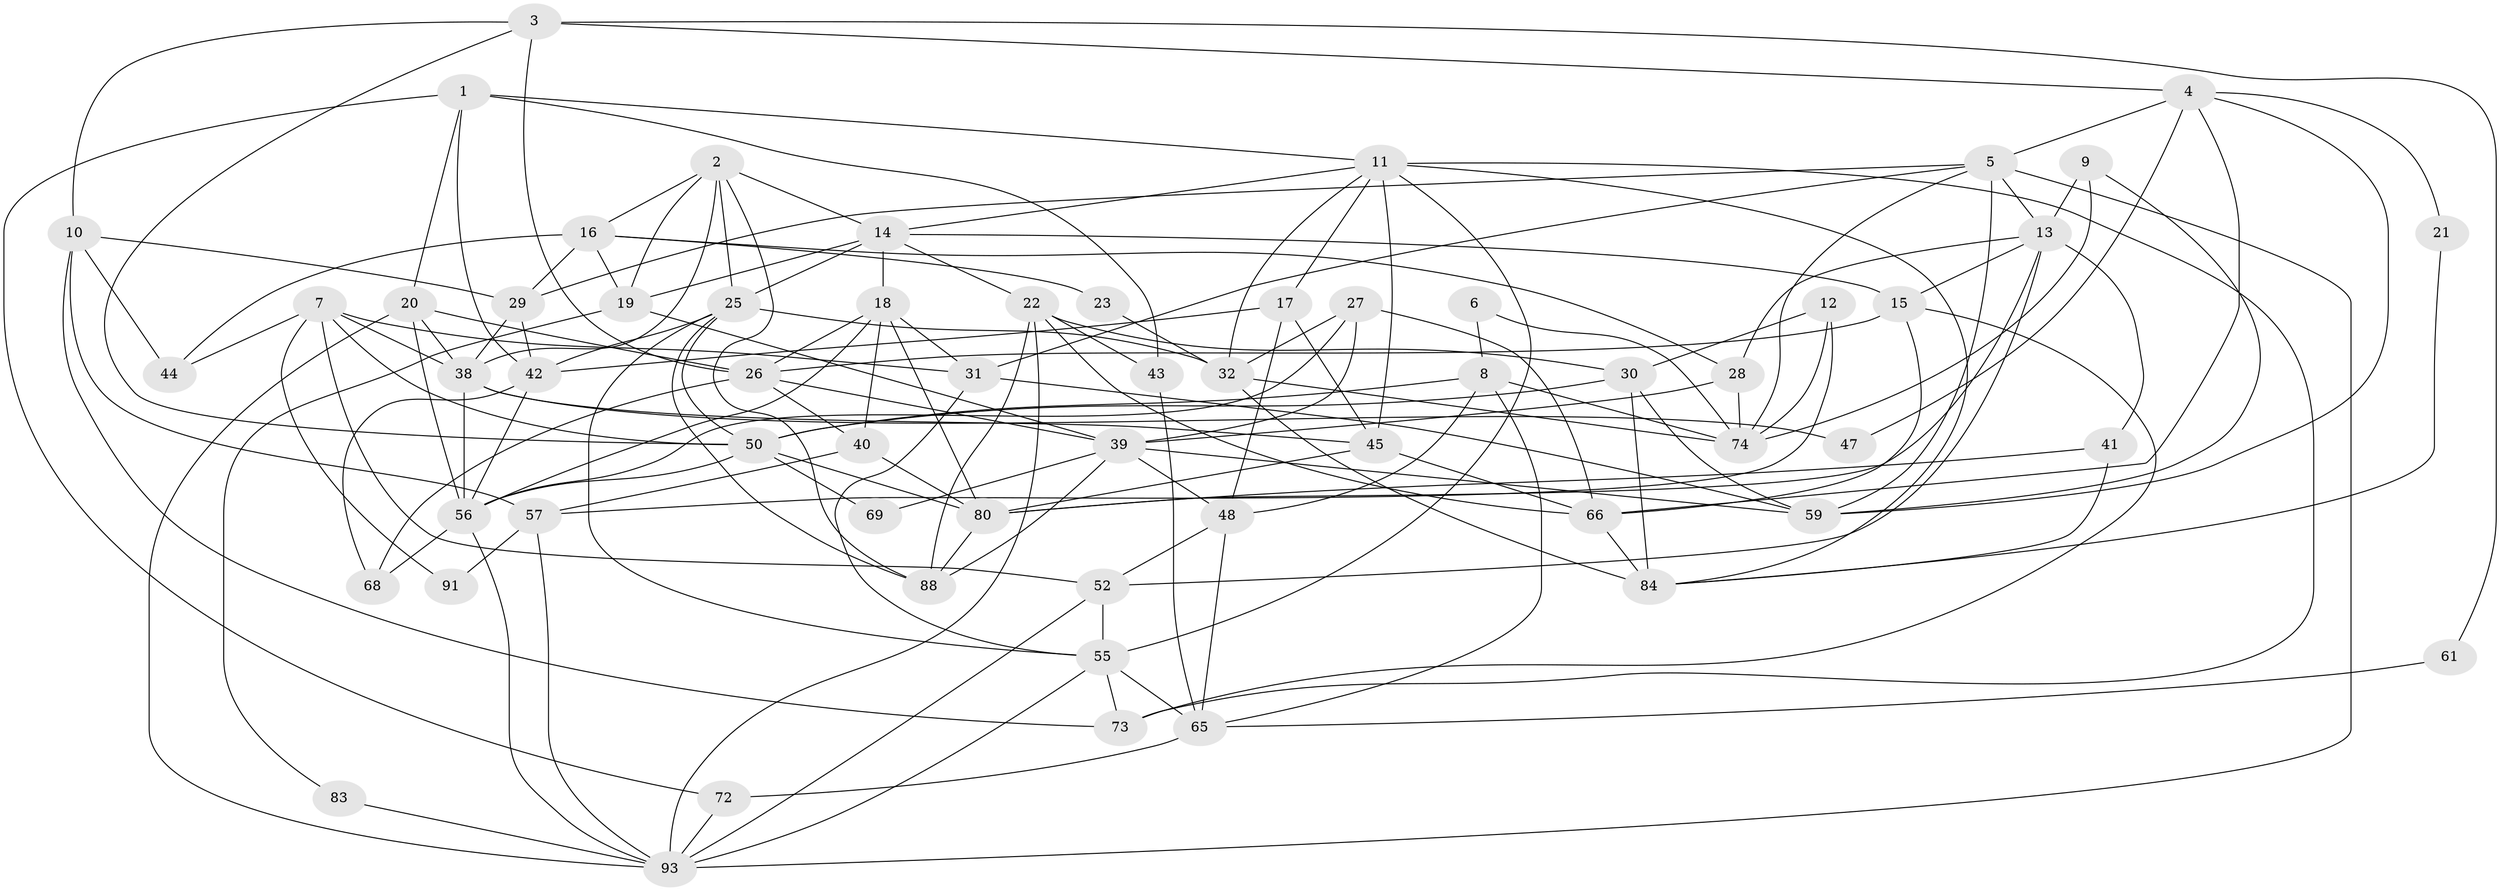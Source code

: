 // original degree distribution, {3: 0.25, 5: 0.19, 4: 0.25, 2: 0.15, 6: 0.12, 7: 0.04}
// Generated by graph-tools (version 1.1) at 2025/11/02/21/25 10:11:14]
// undirected, 61 vertices, 154 edges
graph export_dot {
graph [start="1"]
  node [color=gray90,style=filled];
  1 [super="+54"];
  2 [super="+46"];
  3 [super="+82"];
  4 [super="+35"];
  5 [super="+24"];
  6;
  7 [super="+87"];
  8 [super="+36"];
  9 [super="+71"];
  10;
  11 [super="+62"];
  12;
  13 [super="+67"];
  14 [super="+37"];
  15 [super="+81"];
  16 [super="+34"];
  17 [super="+33"];
  18 [super="+58"];
  19 [super="+96"];
  20 [super="+49"];
  21;
  22 [super="+70"];
  23;
  25 [super="+51"];
  26 [super="+100"];
  27;
  28;
  29 [super="+75"];
  30;
  31 [super="+78"];
  32 [super="+77"];
  38 [super="+94"];
  39 [super="+90"];
  40;
  41;
  42 [super="+92"];
  43;
  44;
  45 [super="+79"];
  47;
  48 [super="+60"];
  50 [super="+53"];
  52 [super="+89"];
  55 [super="+63"];
  56 [super="+86"];
  57 [super="+64"];
  59;
  61;
  65 [super="+76"];
  66;
  68;
  69;
  72;
  73;
  74 [super="+85"];
  80 [super="+99"];
  83;
  84 [super="+98"];
  88 [super="+97"];
  91;
  93 [super="+95"];
  1 -- 72;
  1 -- 11;
  1 -- 43;
  1 -- 20;
  1 -- 42;
  2 -- 25;
  2 -- 14;
  2 -- 88;
  2 -- 16;
  2 -- 19;
  2 -- 38;
  3 -- 26;
  3 -- 10;
  3 -- 61;
  3 -- 4;
  3 -- 50;
  4 -- 59;
  4 -- 47;
  4 -- 66;
  4 -- 5;
  4 -- 21;
  5 -- 59;
  5 -- 13;
  5 -- 74;
  5 -- 31;
  5 -- 29;
  5 -- 93;
  6 -- 74;
  6 -- 8;
  7 -- 52;
  7 -- 50;
  7 -- 44;
  7 -- 91;
  7 -- 31;
  7 -- 38;
  8 -- 74;
  8 -- 65;
  8 -- 50;
  8 -- 48;
  9 -- 74;
  9 -- 59;
  9 -- 13;
  10 -- 29;
  10 -- 73;
  10 -- 44;
  10 -- 57;
  11 -- 32;
  11 -- 84;
  11 -- 17;
  11 -- 73;
  11 -- 45;
  11 -- 14;
  11 -- 55;
  12 -- 74;
  12 -- 30;
  12 -- 57;
  13 -- 52;
  13 -- 41;
  13 -- 80;
  13 -- 28;
  13 -- 15;
  14 -- 19;
  14 -- 22;
  14 -- 25;
  14 -- 15;
  14 -- 18;
  15 -- 66;
  15 -- 73;
  15 -- 26;
  16 -- 23;
  16 -- 28;
  16 -- 29;
  16 -- 44;
  16 -- 19 [weight=2];
  17 -- 48;
  17 -- 45;
  17 -- 42;
  18 -- 80;
  18 -- 26;
  18 -- 31 [weight=2];
  18 -- 56;
  18 -- 40;
  19 -- 83;
  19 -- 39;
  20 -- 38;
  20 -- 56 [weight=2];
  20 -- 26;
  20 -- 93;
  21 -- 84;
  22 -- 88;
  22 -- 30;
  22 -- 66;
  22 -- 43;
  22 -- 93;
  23 -- 32;
  25 -- 42;
  25 -- 50;
  25 -- 32;
  25 -- 88;
  25 -- 55;
  26 -- 40;
  26 -- 68 [weight=2];
  26 -- 39;
  27 -- 66;
  27 -- 39;
  27 -- 32;
  27 -- 56;
  28 -- 39;
  28 -- 74;
  29 -- 38;
  29 -- 42;
  30 -- 59;
  30 -- 84;
  30 -- 50;
  31 -- 55;
  31 -- 59;
  32 -- 84 [weight=2];
  32 -- 74;
  38 -- 45;
  38 -- 47;
  38 -- 56;
  39 -- 69 [weight=2];
  39 -- 59;
  39 -- 88;
  39 -- 48;
  40 -- 80;
  40 -- 57;
  41 -- 80;
  41 -- 84;
  42 -- 68;
  42 -- 56;
  43 -- 65;
  45 -- 80;
  45 -- 66;
  48 -- 52;
  48 -- 65;
  50 -- 56;
  50 -- 69;
  50 -- 80;
  52 -- 93;
  52 -- 55;
  55 -- 73;
  55 -- 65;
  55 -- 93;
  56 -- 68;
  56 -- 93;
  57 -- 91;
  57 -- 93;
  61 -- 65;
  65 -- 72;
  66 -- 84;
  72 -- 93;
  80 -- 88;
  83 -- 93;
}
